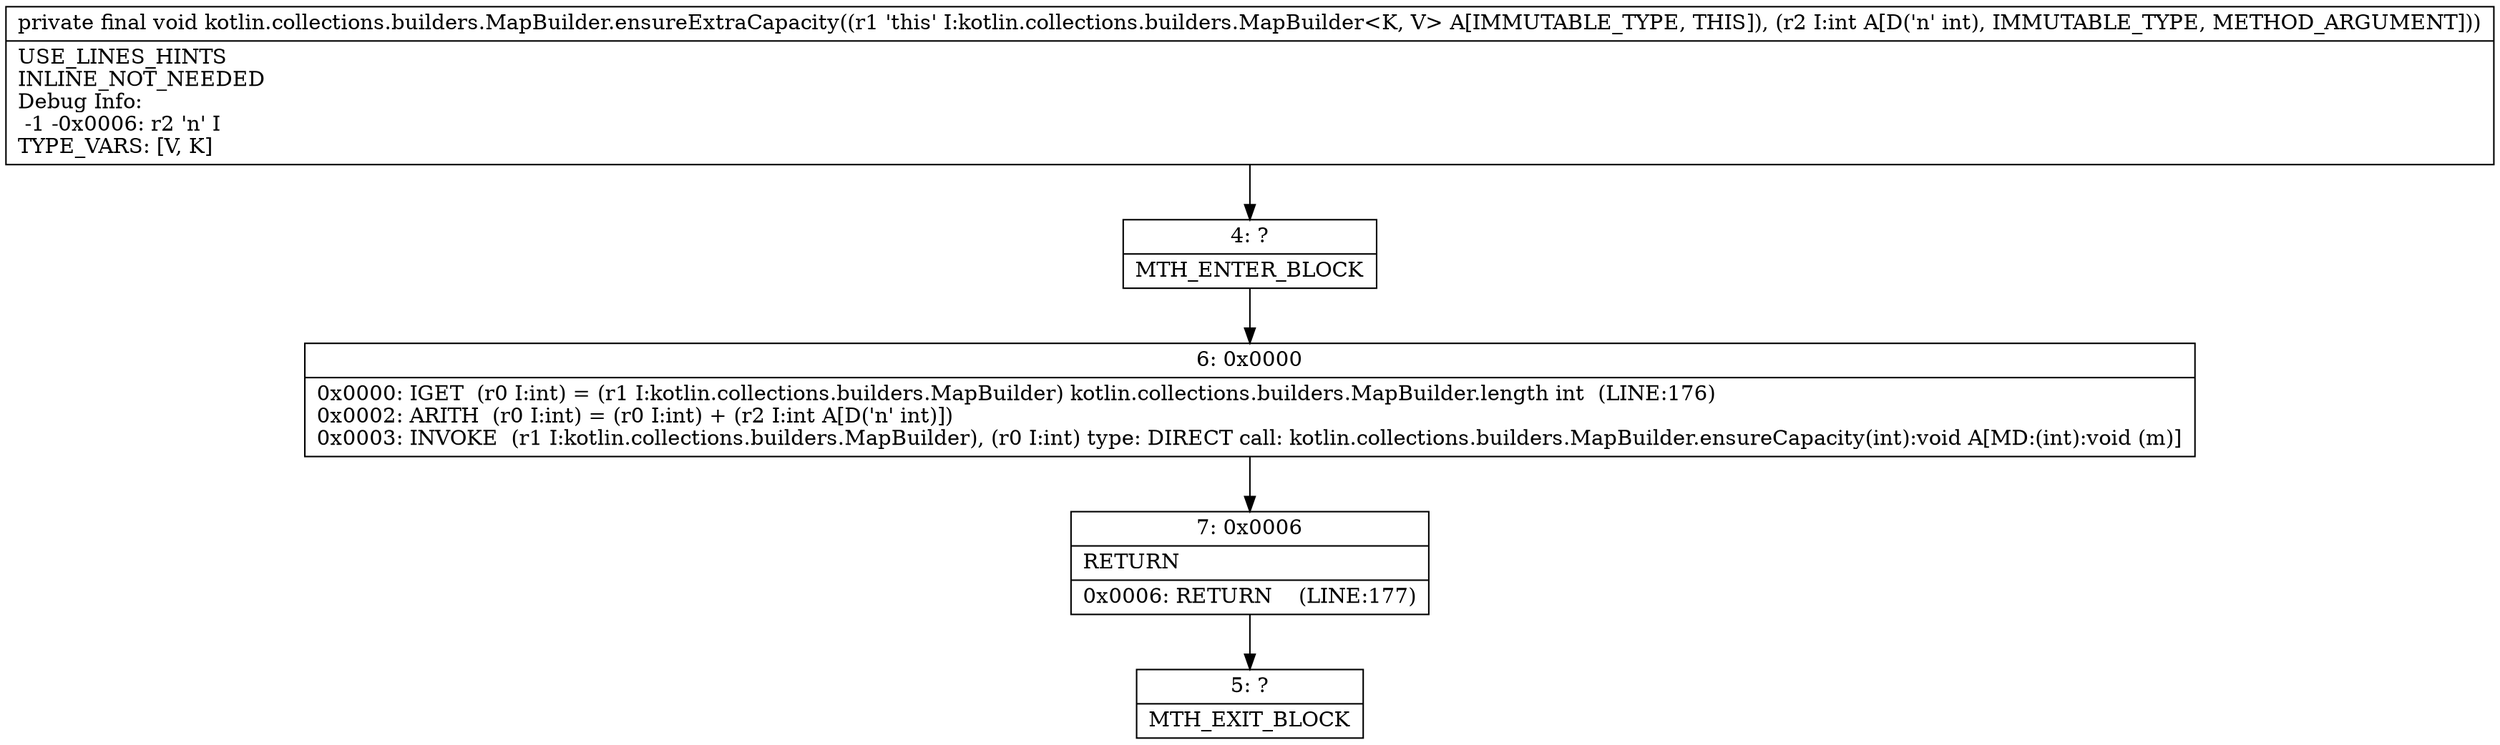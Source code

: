 digraph "CFG forkotlin.collections.builders.MapBuilder.ensureExtraCapacity(I)V" {
Node_4 [shape=record,label="{4\:\ ?|MTH_ENTER_BLOCK\l}"];
Node_6 [shape=record,label="{6\:\ 0x0000|0x0000: IGET  (r0 I:int) = (r1 I:kotlin.collections.builders.MapBuilder) kotlin.collections.builders.MapBuilder.length int  (LINE:176)\l0x0002: ARITH  (r0 I:int) = (r0 I:int) + (r2 I:int A[D('n' int)]) \l0x0003: INVOKE  (r1 I:kotlin.collections.builders.MapBuilder), (r0 I:int) type: DIRECT call: kotlin.collections.builders.MapBuilder.ensureCapacity(int):void A[MD:(int):void (m)]\l}"];
Node_7 [shape=record,label="{7\:\ 0x0006|RETURN\l|0x0006: RETURN    (LINE:177)\l}"];
Node_5 [shape=record,label="{5\:\ ?|MTH_EXIT_BLOCK\l}"];
MethodNode[shape=record,label="{private final void kotlin.collections.builders.MapBuilder.ensureExtraCapacity((r1 'this' I:kotlin.collections.builders.MapBuilder\<K, V\> A[IMMUTABLE_TYPE, THIS]), (r2 I:int A[D('n' int), IMMUTABLE_TYPE, METHOD_ARGUMENT]))  | USE_LINES_HINTS\lINLINE_NOT_NEEDED\lDebug Info:\l  \-1 \-0x0006: r2 'n' I\lTYPE_VARS: [V, K]\l}"];
MethodNode -> Node_4;Node_4 -> Node_6;
Node_6 -> Node_7;
Node_7 -> Node_5;
}

